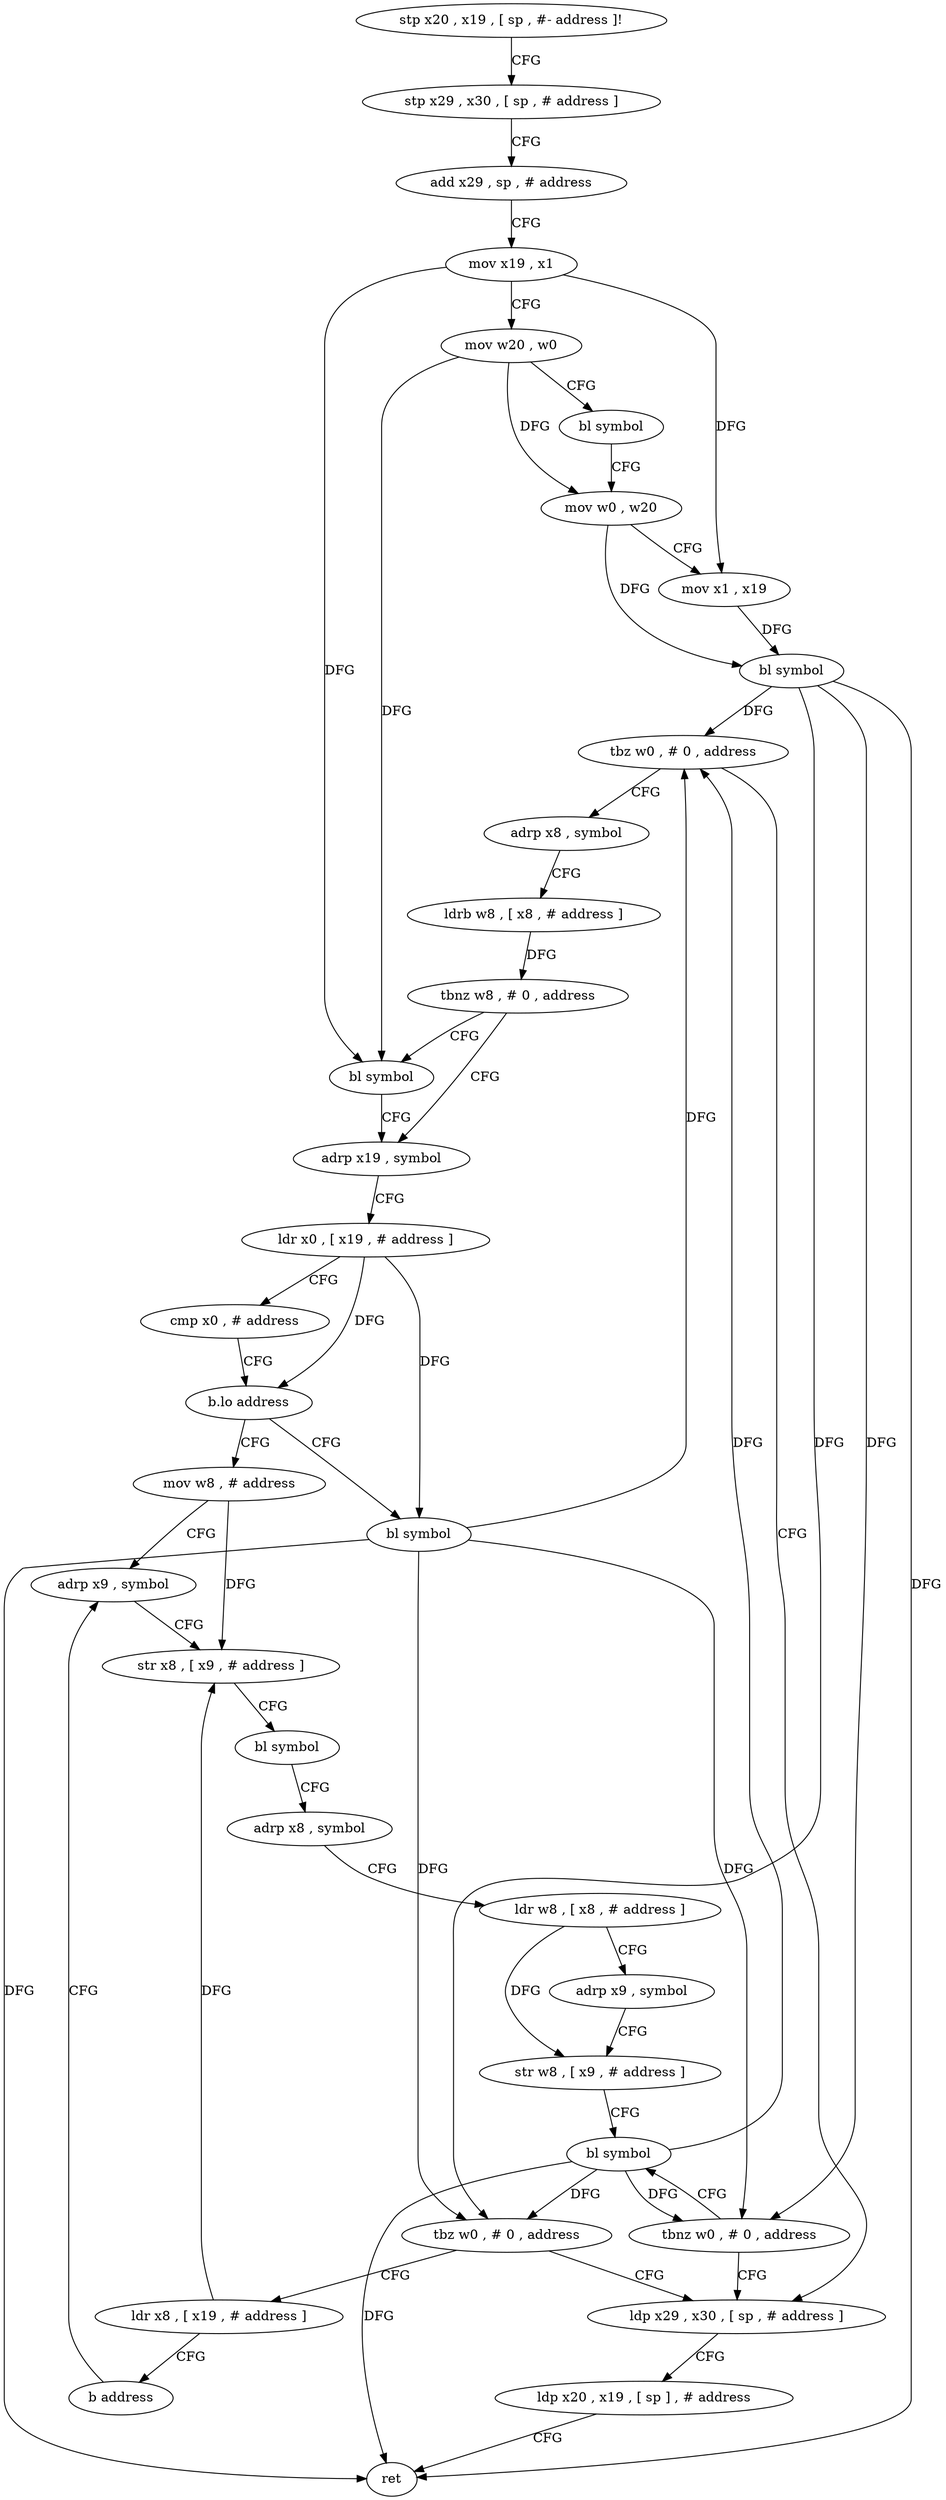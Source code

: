 digraph "func" {
"4204928" [label = "stp x20 , x19 , [ sp , #- address ]!" ]
"4204932" [label = "stp x29 , x30 , [ sp , # address ]" ]
"4204936" [label = "add x29 , sp , # address" ]
"4204940" [label = "mov x19 , x1" ]
"4204944" [label = "mov w20 , w0" ]
"4204948" [label = "bl symbol" ]
"4204952" [label = "mov w0 , w20" ]
"4204956" [label = "mov x1 , x19" ]
"4204960" [label = "bl symbol" ]
"4204964" [label = "tbz w0 , # 0 , address" ]
"4205056" [label = "ldp x29 , x30 , [ sp , # address ]" ]
"4204968" [label = "adrp x8 , symbol" ]
"4205060" [label = "ldp x20 , x19 , [ sp ] , # address" ]
"4205064" [label = "ret" ]
"4204972" [label = "ldrb w8 , [ x8 , # address ]" ]
"4204976" [label = "tbnz w8 , # 0 , address" ]
"4204984" [label = "adrp x19 , symbol" ]
"4204980" [label = "bl symbol" ]
"4204988" [label = "ldr x0 , [ x19 , # address ]" ]
"4204992" [label = "cmp x0 , # address" ]
"4204996" [label = "b.lo address" ]
"4205016" [label = "mov w8 , # address" ]
"4205000" [label = "bl symbol" ]
"4205020" [label = "adrp x9 , symbol" ]
"4205004" [label = "tbz w0 , # 0 , address" ]
"4205008" [label = "ldr x8 , [ x19 , # address ]" ]
"4205048" [label = "bl symbol" ]
"4205052" [label = "tbnz w0 , # 0 , address" ]
"4205012" [label = "b address" ]
"4205024" [label = "str x8 , [ x9 , # address ]" ]
"4205028" [label = "bl symbol" ]
"4205032" [label = "adrp x8 , symbol" ]
"4205036" [label = "ldr w8 , [ x8 , # address ]" ]
"4205040" [label = "adrp x9 , symbol" ]
"4205044" [label = "str w8 , [ x9 , # address ]" ]
"4204928" -> "4204932" [ label = "CFG" ]
"4204932" -> "4204936" [ label = "CFG" ]
"4204936" -> "4204940" [ label = "CFG" ]
"4204940" -> "4204944" [ label = "CFG" ]
"4204940" -> "4204956" [ label = "DFG" ]
"4204940" -> "4204980" [ label = "DFG" ]
"4204944" -> "4204948" [ label = "CFG" ]
"4204944" -> "4204952" [ label = "DFG" ]
"4204944" -> "4204980" [ label = "DFG" ]
"4204948" -> "4204952" [ label = "CFG" ]
"4204952" -> "4204956" [ label = "CFG" ]
"4204952" -> "4204960" [ label = "DFG" ]
"4204956" -> "4204960" [ label = "DFG" ]
"4204960" -> "4204964" [ label = "DFG" ]
"4204960" -> "4205064" [ label = "DFG" ]
"4204960" -> "4205004" [ label = "DFG" ]
"4204960" -> "4205052" [ label = "DFG" ]
"4204964" -> "4205056" [ label = "CFG" ]
"4204964" -> "4204968" [ label = "CFG" ]
"4205056" -> "4205060" [ label = "CFG" ]
"4204968" -> "4204972" [ label = "CFG" ]
"4205060" -> "4205064" [ label = "CFG" ]
"4204972" -> "4204976" [ label = "DFG" ]
"4204976" -> "4204984" [ label = "CFG" ]
"4204976" -> "4204980" [ label = "CFG" ]
"4204984" -> "4204988" [ label = "CFG" ]
"4204980" -> "4204984" [ label = "CFG" ]
"4204988" -> "4204992" [ label = "CFG" ]
"4204988" -> "4204996" [ label = "DFG" ]
"4204988" -> "4205000" [ label = "DFG" ]
"4204992" -> "4204996" [ label = "CFG" ]
"4204996" -> "4205016" [ label = "CFG" ]
"4204996" -> "4205000" [ label = "CFG" ]
"4205016" -> "4205020" [ label = "CFG" ]
"4205016" -> "4205024" [ label = "DFG" ]
"4205000" -> "4205004" [ label = "DFG" ]
"4205000" -> "4204964" [ label = "DFG" ]
"4205000" -> "4205064" [ label = "DFG" ]
"4205000" -> "4205052" [ label = "DFG" ]
"4205020" -> "4205024" [ label = "CFG" ]
"4205004" -> "4205056" [ label = "CFG" ]
"4205004" -> "4205008" [ label = "CFG" ]
"4205008" -> "4205012" [ label = "CFG" ]
"4205008" -> "4205024" [ label = "DFG" ]
"4205048" -> "4205052" [ label = "DFG" ]
"4205048" -> "4204964" [ label = "DFG" ]
"4205048" -> "4205004" [ label = "DFG" ]
"4205048" -> "4205064" [ label = "DFG" ]
"4205052" -> "4205048" [ label = "CFG" ]
"4205052" -> "4205056" [ label = "CFG" ]
"4205012" -> "4205020" [ label = "CFG" ]
"4205024" -> "4205028" [ label = "CFG" ]
"4205028" -> "4205032" [ label = "CFG" ]
"4205032" -> "4205036" [ label = "CFG" ]
"4205036" -> "4205040" [ label = "CFG" ]
"4205036" -> "4205044" [ label = "DFG" ]
"4205040" -> "4205044" [ label = "CFG" ]
"4205044" -> "4205048" [ label = "CFG" ]
}
